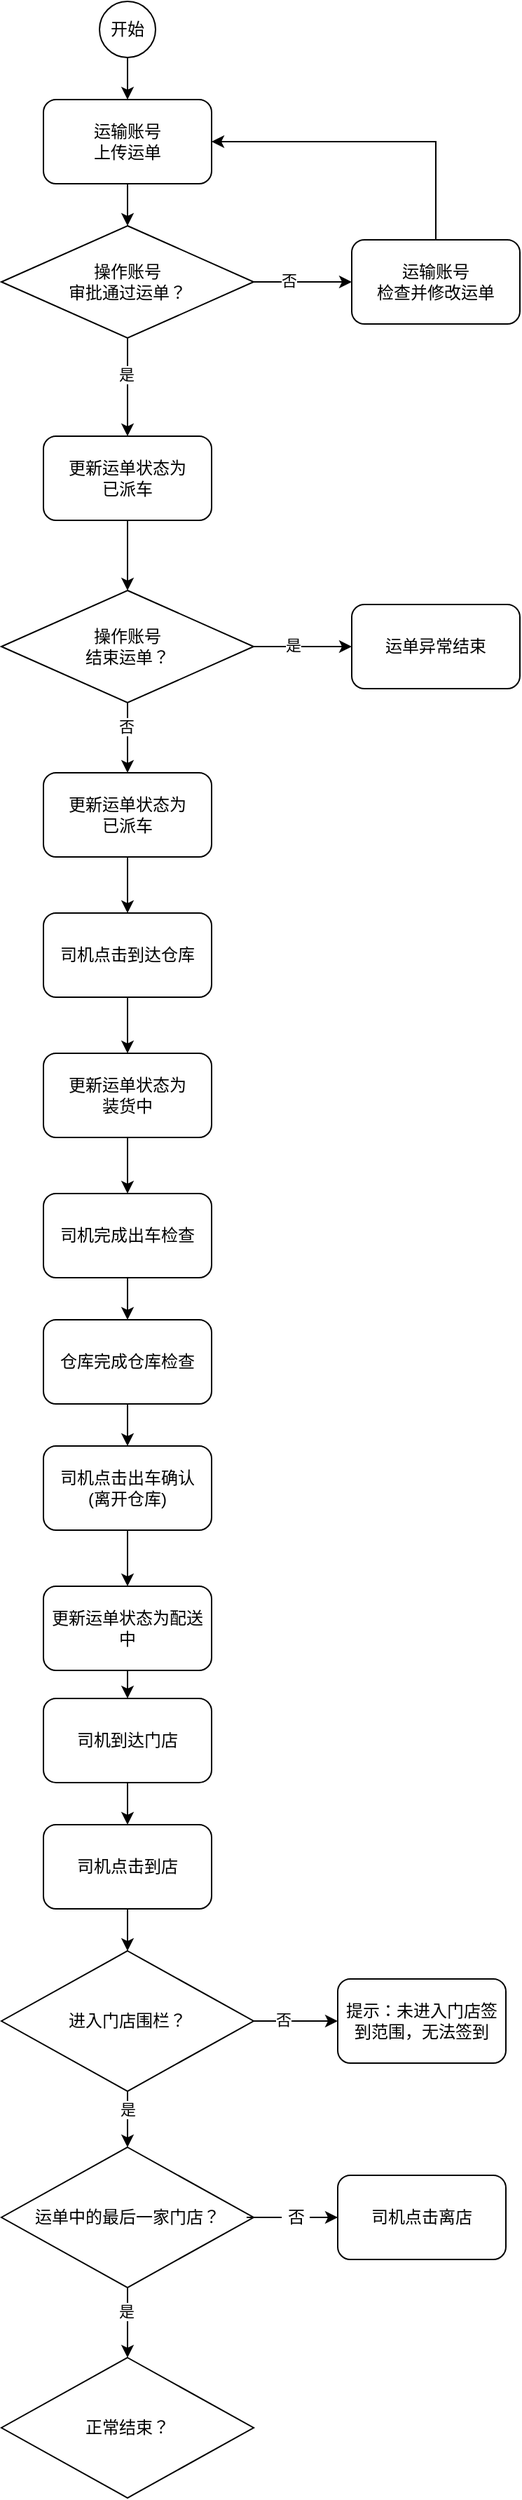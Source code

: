 <mxfile version="17.0.0" type="github">
  <diagram id="UYQM8k9BAfUQGdm0cOYp" name="Page-1">
    <mxGraphModel dx="1185" dy="662" grid="1" gridSize="10" guides="1" tooltips="1" connect="1" arrows="1" fold="1" page="1" pageScale="1" pageWidth="827" pageHeight="1169" math="0" shadow="0">
      <root>
        <mxCell id="0" />
        <mxCell id="1" parent="0" />
        <mxCell id="9ukCY4lSf7fetdGuu3V2-5" style="edgeStyle=orthogonalEdgeStyle;rounded=0;orthogonalLoop=1;jettySize=auto;html=1;exitX=0.5;exitY=1;exitDx=0;exitDy=0;entryX=0.5;entryY=0;entryDx=0;entryDy=0;" parent="1" source="9ukCY4lSf7fetdGuu3V2-1" target="9ukCY4lSf7fetdGuu3V2-2" edge="1">
          <mxGeometry relative="1" as="geometry" />
        </mxCell>
        <mxCell id="9ukCY4lSf7fetdGuu3V2-1" value="开始" style="ellipse;whiteSpace=wrap;html=1;aspect=fixed;" parent="1" vertex="1">
          <mxGeometry x="270" y="60" width="40" height="40" as="geometry" />
        </mxCell>
        <mxCell id="9ukCY4lSf7fetdGuu3V2-4" style="edgeStyle=orthogonalEdgeStyle;rounded=0;orthogonalLoop=1;jettySize=auto;html=1;exitX=0.5;exitY=1;exitDx=0;exitDy=0;entryX=0.5;entryY=0;entryDx=0;entryDy=0;" parent="1" source="9ukCY4lSf7fetdGuu3V2-2" target="9ukCY4lSf7fetdGuu3V2-3" edge="1">
          <mxGeometry relative="1" as="geometry" />
        </mxCell>
        <mxCell id="9ukCY4lSf7fetdGuu3V2-2" value="运输账号&lt;br&gt;上传运单" style="rounded=1;whiteSpace=wrap;html=1;" parent="1" vertex="1">
          <mxGeometry x="230" y="130" width="120" height="60" as="geometry" />
        </mxCell>
        <mxCell id="9ukCY4lSf7fetdGuu3V2-9" style="edgeStyle=orthogonalEdgeStyle;rounded=0;orthogonalLoop=1;jettySize=auto;html=1;exitX=0.5;exitY=1;exitDx=0;exitDy=0;entryX=0.5;entryY=0;entryDx=0;entryDy=0;" parent="1" source="9ukCY4lSf7fetdGuu3V2-3" target="9ukCY4lSf7fetdGuu3V2-8" edge="1">
          <mxGeometry relative="1" as="geometry" />
        </mxCell>
        <mxCell id="9ukCY4lSf7fetdGuu3V2-10" value="是" style="edgeLabel;html=1;align=center;verticalAlign=middle;resizable=0;points=[];" parent="9ukCY4lSf7fetdGuu3V2-9" vertex="1" connectable="0">
          <mxGeometry x="-0.275" y="-1" relative="1" as="geometry">
            <mxPoint as="offset" />
          </mxGeometry>
        </mxCell>
        <mxCell id="9ukCY4lSf7fetdGuu3V2-13" style="edgeStyle=orthogonalEdgeStyle;rounded=0;orthogonalLoop=1;jettySize=auto;html=1;exitX=1;exitY=0.5;exitDx=0;exitDy=0;entryX=0;entryY=0.5;entryDx=0;entryDy=0;" parent="1" source="9ukCY4lSf7fetdGuu3V2-3" target="9ukCY4lSf7fetdGuu3V2-12" edge="1">
          <mxGeometry relative="1" as="geometry" />
        </mxCell>
        <mxCell id="9ukCY4lSf7fetdGuu3V2-15" value="否" style="edgeLabel;html=1;align=center;verticalAlign=middle;resizable=0;points=[];" parent="9ukCY4lSf7fetdGuu3V2-13" vertex="1" connectable="0">
          <mxGeometry x="-0.29" y="1" relative="1" as="geometry">
            <mxPoint as="offset" />
          </mxGeometry>
        </mxCell>
        <mxCell id="9ukCY4lSf7fetdGuu3V2-3" value="操作账号&lt;br&gt;审批通过运单？" style="rhombus;whiteSpace=wrap;html=1;" parent="1" vertex="1">
          <mxGeometry x="200" y="220" width="180" height="80" as="geometry" />
        </mxCell>
        <mxCell id="9ukCY4lSf7fetdGuu3V2-17" style="edgeStyle=orthogonalEdgeStyle;rounded=0;orthogonalLoop=1;jettySize=auto;html=1;exitX=0.5;exitY=1;exitDx=0;exitDy=0;entryX=0.5;entryY=0;entryDx=0;entryDy=0;" parent="1" source="9ukCY4lSf7fetdGuu3V2-8" target="9ukCY4lSf7fetdGuu3V2-16" edge="1">
          <mxGeometry relative="1" as="geometry" />
        </mxCell>
        <mxCell id="9ukCY4lSf7fetdGuu3V2-8" value="更新运单状态为&lt;br&gt;已派车" style="rounded=1;whiteSpace=wrap;html=1;" parent="1" vertex="1">
          <mxGeometry x="230" y="370" width="120" height="60" as="geometry" />
        </mxCell>
        <mxCell id="9ukCY4lSf7fetdGuu3V2-14" style="edgeStyle=orthogonalEdgeStyle;rounded=0;orthogonalLoop=1;jettySize=auto;html=1;exitX=0.5;exitY=0;exitDx=0;exitDy=0;entryX=1;entryY=0.5;entryDx=0;entryDy=0;" parent="1" source="9ukCY4lSf7fetdGuu3V2-12" target="9ukCY4lSf7fetdGuu3V2-2" edge="1">
          <mxGeometry relative="1" as="geometry" />
        </mxCell>
        <mxCell id="9ukCY4lSf7fetdGuu3V2-12" value="运输账号&lt;br&gt;检查并修改运单" style="rounded=1;whiteSpace=wrap;html=1;" parent="1" vertex="1">
          <mxGeometry x="450" y="230" width="120" height="60" as="geometry" />
        </mxCell>
        <mxCell id="9ukCY4lSf7fetdGuu3V2-19" style="edgeStyle=orthogonalEdgeStyle;rounded=0;orthogonalLoop=1;jettySize=auto;html=1;exitX=1;exitY=0.5;exitDx=0;exitDy=0;entryX=0;entryY=0.5;entryDx=0;entryDy=0;" parent="1" source="9ukCY4lSf7fetdGuu3V2-16" target="9ukCY4lSf7fetdGuu3V2-18" edge="1">
          <mxGeometry relative="1" as="geometry" />
        </mxCell>
        <mxCell id="9ukCY4lSf7fetdGuu3V2-22" value="是" style="edgeLabel;html=1;align=center;verticalAlign=middle;resizable=0;points=[];" parent="9ukCY4lSf7fetdGuu3V2-19" vertex="1" connectable="0">
          <mxGeometry x="-0.193" y="1" relative="1" as="geometry">
            <mxPoint as="offset" />
          </mxGeometry>
        </mxCell>
        <mxCell id="9ukCY4lSf7fetdGuu3V2-21" style="edgeStyle=orthogonalEdgeStyle;rounded=0;orthogonalLoop=1;jettySize=auto;html=1;exitX=0.5;exitY=1;exitDx=0;exitDy=0;entryX=0.5;entryY=0;entryDx=0;entryDy=0;" parent="1" source="9ukCY4lSf7fetdGuu3V2-16" target="9ukCY4lSf7fetdGuu3V2-20" edge="1">
          <mxGeometry relative="1" as="geometry" />
        </mxCell>
        <mxCell id="9ukCY4lSf7fetdGuu3V2-23" value="否" style="edgeLabel;html=1;align=center;verticalAlign=middle;resizable=0;points=[];" parent="9ukCY4lSf7fetdGuu3V2-21" vertex="1" connectable="0">
          <mxGeometry x="-0.344" y="-1" relative="1" as="geometry">
            <mxPoint as="offset" />
          </mxGeometry>
        </mxCell>
        <mxCell id="9ukCY4lSf7fetdGuu3V2-16" value="操作账号&lt;br&gt;结束运单？" style="rhombus;whiteSpace=wrap;html=1;" parent="1" vertex="1">
          <mxGeometry x="200" y="480" width="180" height="80" as="geometry" />
        </mxCell>
        <mxCell id="9ukCY4lSf7fetdGuu3V2-18" value="运单异常结束" style="rounded=1;whiteSpace=wrap;html=1;" parent="1" vertex="1">
          <mxGeometry x="450" y="490" width="120" height="60" as="geometry" />
        </mxCell>
        <mxCell id="9ukCY4lSf7fetdGuu3V2-25" style="edgeStyle=orthogonalEdgeStyle;rounded=0;orthogonalLoop=1;jettySize=auto;html=1;exitX=0.5;exitY=1;exitDx=0;exitDy=0;entryX=0.5;entryY=0;entryDx=0;entryDy=0;" parent="1" source="9ukCY4lSf7fetdGuu3V2-20" target="9ukCY4lSf7fetdGuu3V2-24" edge="1">
          <mxGeometry relative="1" as="geometry" />
        </mxCell>
        <mxCell id="9ukCY4lSf7fetdGuu3V2-20" value="更新运单状态为&lt;br&gt;已派车" style="rounded=1;whiteSpace=wrap;html=1;" parent="1" vertex="1">
          <mxGeometry x="230" y="610" width="120" height="60" as="geometry" />
        </mxCell>
        <mxCell id="9ukCY4lSf7fetdGuu3V2-28" style="edgeStyle=orthogonalEdgeStyle;rounded=0;orthogonalLoop=1;jettySize=auto;html=1;exitX=0.5;exitY=1;exitDx=0;exitDy=0;entryX=0.5;entryY=0;entryDx=0;entryDy=0;" parent="1" source="9ukCY4lSf7fetdGuu3V2-24" target="9ukCY4lSf7fetdGuu3V2-30" edge="1">
          <mxGeometry relative="1" as="geometry">
            <mxPoint x="290" y="800" as="targetPoint" />
          </mxGeometry>
        </mxCell>
        <mxCell id="9ukCY4lSf7fetdGuu3V2-24" value="司机点击到达仓库" style="rounded=1;whiteSpace=wrap;html=1;" parent="1" vertex="1">
          <mxGeometry x="230" y="710" width="120" height="60" as="geometry" />
        </mxCell>
        <mxCell id="9ukCY4lSf7fetdGuu3V2-32" style="edgeStyle=orthogonalEdgeStyle;rounded=0;orthogonalLoop=1;jettySize=auto;html=1;exitX=0.5;exitY=1;exitDx=0;exitDy=0;entryX=0.5;entryY=0;entryDx=0;entryDy=0;" parent="1" source="9ukCY4lSf7fetdGuu3V2-30" target="9ukCY4lSf7fetdGuu3V2-31" edge="1">
          <mxGeometry relative="1" as="geometry" />
        </mxCell>
        <mxCell id="9ukCY4lSf7fetdGuu3V2-30" value="更新运单状态为&lt;br&gt;装货中" style="rounded=1;whiteSpace=wrap;html=1;" parent="1" vertex="1">
          <mxGeometry x="230" y="810" width="120" height="60" as="geometry" />
        </mxCell>
        <mxCell id="9ukCY4lSf7fetdGuu3V2-34" style="edgeStyle=orthogonalEdgeStyle;rounded=0;orthogonalLoop=1;jettySize=auto;html=1;exitX=0.5;exitY=1;exitDx=0;exitDy=0;entryX=0.5;entryY=0;entryDx=0;entryDy=0;" parent="1" source="9ukCY4lSf7fetdGuu3V2-31" target="9ukCY4lSf7fetdGuu3V2-33" edge="1">
          <mxGeometry relative="1" as="geometry" />
        </mxCell>
        <mxCell id="9ukCY4lSf7fetdGuu3V2-31" value="司机完成出车检查" style="rounded=1;whiteSpace=wrap;html=1;" parent="1" vertex="1">
          <mxGeometry x="230" y="910" width="120" height="60" as="geometry" />
        </mxCell>
        <mxCell id="9ukCY4lSf7fetdGuu3V2-36" style="edgeStyle=orthogonalEdgeStyle;rounded=0;orthogonalLoop=1;jettySize=auto;html=1;exitX=0.5;exitY=1;exitDx=0;exitDy=0;entryX=0.5;entryY=0;entryDx=0;entryDy=0;" parent="1" source="9ukCY4lSf7fetdGuu3V2-33" target="9ukCY4lSf7fetdGuu3V2-35" edge="1">
          <mxGeometry relative="1" as="geometry" />
        </mxCell>
        <mxCell id="9ukCY4lSf7fetdGuu3V2-33" value="仓库完成仓库检查" style="rounded=1;whiteSpace=wrap;html=1;" parent="1" vertex="1">
          <mxGeometry x="230" y="1000" width="120" height="60" as="geometry" />
        </mxCell>
        <mxCell id="-bpB9PPHDUYLLvOCknQJ-2" style="edgeStyle=orthogonalEdgeStyle;rounded=0;orthogonalLoop=1;jettySize=auto;html=1;exitX=0.5;exitY=1;exitDx=0;exitDy=0;entryX=0.5;entryY=0;entryDx=0;entryDy=0;" parent="1" source="9ukCY4lSf7fetdGuu3V2-35" target="-bpB9PPHDUYLLvOCknQJ-1" edge="1">
          <mxGeometry relative="1" as="geometry" />
        </mxCell>
        <mxCell id="9ukCY4lSf7fetdGuu3V2-35" value="司机点击出车确认&lt;br&gt;(离开仓库)" style="rounded=1;whiteSpace=wrap;html=1;" parent="1" vertex="1">
          <mxGeometry x="230" y="1090" width="120" height="60" as="geometry" />
        </mxCell>
        <mxCell id="P6P3vwFo2jP06o75oJyn-2" style="edgeStyle=orthogonalEdgeStyle;rounded=0;orthogonalLoop=1;jettySize=auto;html=1;exitX=0.5;exitY=1;exitDx=0;exitDy=0;entryX=0.5;entryY=0;entryDx=0;entryDy=0;" edge="1" parent="1" source="-bpB9PPHDUYLLvOCknQJ-1" target="P6P3vwFo2jP06o75oJyn-1">
          <mxGeometry relative="1" as="geometry" />
        </mxCell>
        <mxCell id="-bpB9PPHDUYLLvOCknQJ-1" value="更新运单状态为配送中" style="rounded=1;whiteSpace=wrap;html=1;" parent="1" vertex="1">
          <mxGeometry x="230" y="1190" width="120" height="60" as="geometry" />
        </mxCell>
        <mxCell id="P6P3vwFo2jP06o75oJyn-30" style="edgeStyle=orthogonalEdgeStyle;rounded=0;orthogonalLoop=1;jettySize=auto;html=1;exitX=0.5;exitY=1;exitDx=0;exitDy=0;entryX=0.5;entryY=0;entryDx=0;entryDy=0;" edge="1" parent="1" source="P6P3vwFo2jP06o75oJyn-1" target="P6P3vwFo2jP06o75oJyn-29">
          <mxGeometry relative="1" as="geometry" />
        </mxCell>
        <mxCell id="P6P3vwFo2jP06o75oJyn-1" value="司机到达门店" style="rounded=1;whiteSpace=wrap;html=1;" vertex="1" parent="1">
          <mxGeometry x="230" y="1270" width="120" height="60" as="geometry" />
        </mxCell>
        <mxCell id="P6P3vwFo2jP06o75oJyn-6" style="edgeStyle=orthogonalEdgeStyle;rounded=0;orthogonalLoop=1;jettySize=auto;html=1;exitX=0.5;exitY=1;exitDx=0;exitDy=0;entryX=0.5;entryY=0;entryDx=0;entryDy=0;" edge="1" parent="1" source="P6P3vwFo2jP06o75oJyn-3" target="P6P3vwFo2jP06o75oJyn-5">
          <mxGeometry relative="1" as="geometry" />
        </mxCell>
        <mxCell id="P6P3vwFo2jP06o75oJyn-8" value="是" style="edgeLabel;html=1;align=center;verticalAlign=middle;resizable=0;points=[];" vertex="1" connectable="0" parent="P6P3vwFo2jP06o75oJyn-6">
          <mxGeometry x="-0.314" y="-1" relative="1" as="geometry">
            <mxPoint as="offset" />
          </mxGeometry>
        </mxCell>
        <mxCell id="P6P3vwFo2jP06o75oJyn-11" style="edgeStyle=orthogonalEdgeStyle;rounded=0;orthogonalLoop=1;jettySize=auto;html=1;exitX=1;exitY=0.5;exitDx=0;exitDy=0;startArrow=none;" edge="1" parent="1" source="P6P3vwFo2jP06o75oJyn-13" target="P6P3vwFo2jP06o75oJyn-10">
          <mxGeometry relative="1" as="geometry" />
        </mxCell>
        <mxCell id="P6P3vwFo2jP06o75oJyn-3" value="运单中的最后一家门店？" style="rhombus;whiteSpace=wrap;html=1;" vertex="1" parent="1">
          <mxGeometry x="200" y="1590" width="180" height="100" as="geometry" />
        </mxCell>
        <mxCell id="P6P3vwFo2jP06o75oJyn-5" value="正常结束？" style="rhombus;whiteSpace=wrap;html=1;" vertex="1" parent="1">
          <mxGeometry x="200" y="1740" width="180" height="100" as="geometry" />
        </mxCell>
        <mxCell id="P6P3vwFo2jP06o75oJyn-10" value="司机点击离店" style="rounded=1;whiteSpace=wrap;html=1;" vertex="1" parent="1">
          <mxGeometry x="440" y="1610" width="120" height="60" as="geometry" />
        </mxCell>
        <mxCell id="P6P3vwFo2jP06o75oJyn-13" value="否" style="text;html=1;align=center;verticalAlign=middle;resizable=0;points=[];autosize=1;strokeColor=none;fillColor=none;" vertex="1" parent="1">
          <mxGeometry x="395" y="1630" width="30" height="20" as="geometry" />
        </mxCell>
        <mxCell id="P6P3vwFo2jP06o75oJyn-14" value="" style="edgeStyle=orthogonalEdgeStyle;rounded=0;orthogonalLoop=1;jettySize=auto;html=1;exitX=1;exitY=0.5;exitDx=0;exitDy=0;endArrow=none;" edge="1" parent="1" source="P6P3vwFo2jP06o75oJyn-3" target="P6P3vwFo2jP06o75oJyn-13">
          <mxGeometry relative="1" as="geometry">
            <mxPoint x="380" y="1640" as="sourcePoint" />
            <mxPoint x="440" y="1640" as="targetPoint" />
          </mxGeometry>
        </mxCell>
        <mxCell id="P6P3vwFo2jP06o75oJyn-17" style="edgeStyle=orthogonalEdgeStyle;rounded=0;orthogonalLoop=1;jettySize=auto;html=1;exitX=0.5;exitY=1;exitDx=0;exitDy=0;entryX=0.5;entryY=0;entryDx=0;entryDy=0;" edge="1" parent="1" source="P6P3vwFo2jP06o75oJyn-15" target="P6P3vwFo2jP06o75oJyn-3">
          <mxGeometry relative="1" as="geometry" />
        </mxCell>
        <mxCell id="P6P3vwFo2jP06o75oJyn-18" value="是" style="edgeLabel;html=1;align=center;verticalAlign=middle;resizable=0;points=[];" vertex="1" connectable="0" parent="P6P3vwFo2jP06o75oJyn-17">
          <mxGeometry x="-0.378" relative="1" as="geometry">
            <mxPoint as="offset" />
          </mxGeometry>
        </mxCell>
        <mxCell id="P6P3vwFo2jP06o75oJyn-20" style="edgeStyle=orthogonalEdgeStyle;rounded=0;orthogonalLoop=1;jettySize=auto;html=1;exitX=1;exitY=0.5;exitDx=0;exitDy=0;entryX=0;entryY=0.5;entryDx=0;entryDy=0;" edge="1" parent="1" source="P6P3vwFo2jP06o75oJyn-15" target="P6P3vwFo2jP06o75oJyn-19">
          <mxGeometry relative="1" as="geometry" />
        </mxCell>
        <mxCell id="P6P3vwFo2jP06o75oJyn-22" value="否" style="edgeLabel;html=1;align=center;verticalAlign=middle;resizable=0;points=[];" vertex="1" connectable="0" parent="P6P3vwFo2jP06o75oJyn-20">
          <mxGeometry x="-0.292" y="1" relative="1" as="geometry">
            <mxPoint as="offset" />
          </mxGeometry>
        </mxCell>
        <mxCell id="P6P3vwFo2jP06o75oJyn-15" value="进入门店围栏？" style="rhombus;whiteSpace=wrap;html=1;" vertex="1" parent="1">
          <mxGeometry x="200" y="1450" width="180" height="100" as="geometry" />
        </mxCell>
        <mxCell id="P6P3vwFo2jP06o75oJyn-19" value="提示：未进入门店签到范围，无法签到" style="rounded=1;whiteSpace=wrap;html=1;" vertex="1" parent="1">
          <mxGeometry x="440" y="1470" width="120" height="60" as="geometry" />
        </mxCell>
        <mxCell id="P6P3vwFo2jP06o75oJyn-31" style="edgeStyle=orthogonalEdgeStyle;rounded=0;orthogonalLoop=1;jettySize=auto;html=1;exitX=0.5;exitY=1;exitDx=0;exitDy=0;entryX=0.5;entryY=0;entryDx=0;entryDy=0;" edge="1" parent="1" source="P6P3vwFo2jP06o75oJyn-29" target="P6P3vwFo2jP06o75oJyn-15">
          <mxGeometry relative="1" as="geometry" />
        </mxCell>
        <mxCell id="P6P3vwFo2jP06o75oJyn-29" value="司机点击到店" style="rounded=1;whiteSpace=wrap;html=1;" vertex="1" parent="1">
          <mxGeometry x="230" y="1360" width="120" height="60" as="geometry" />
        </mxCell>
      </root>
    </mxGraphModel>
  </diagram>
</mxfile>
